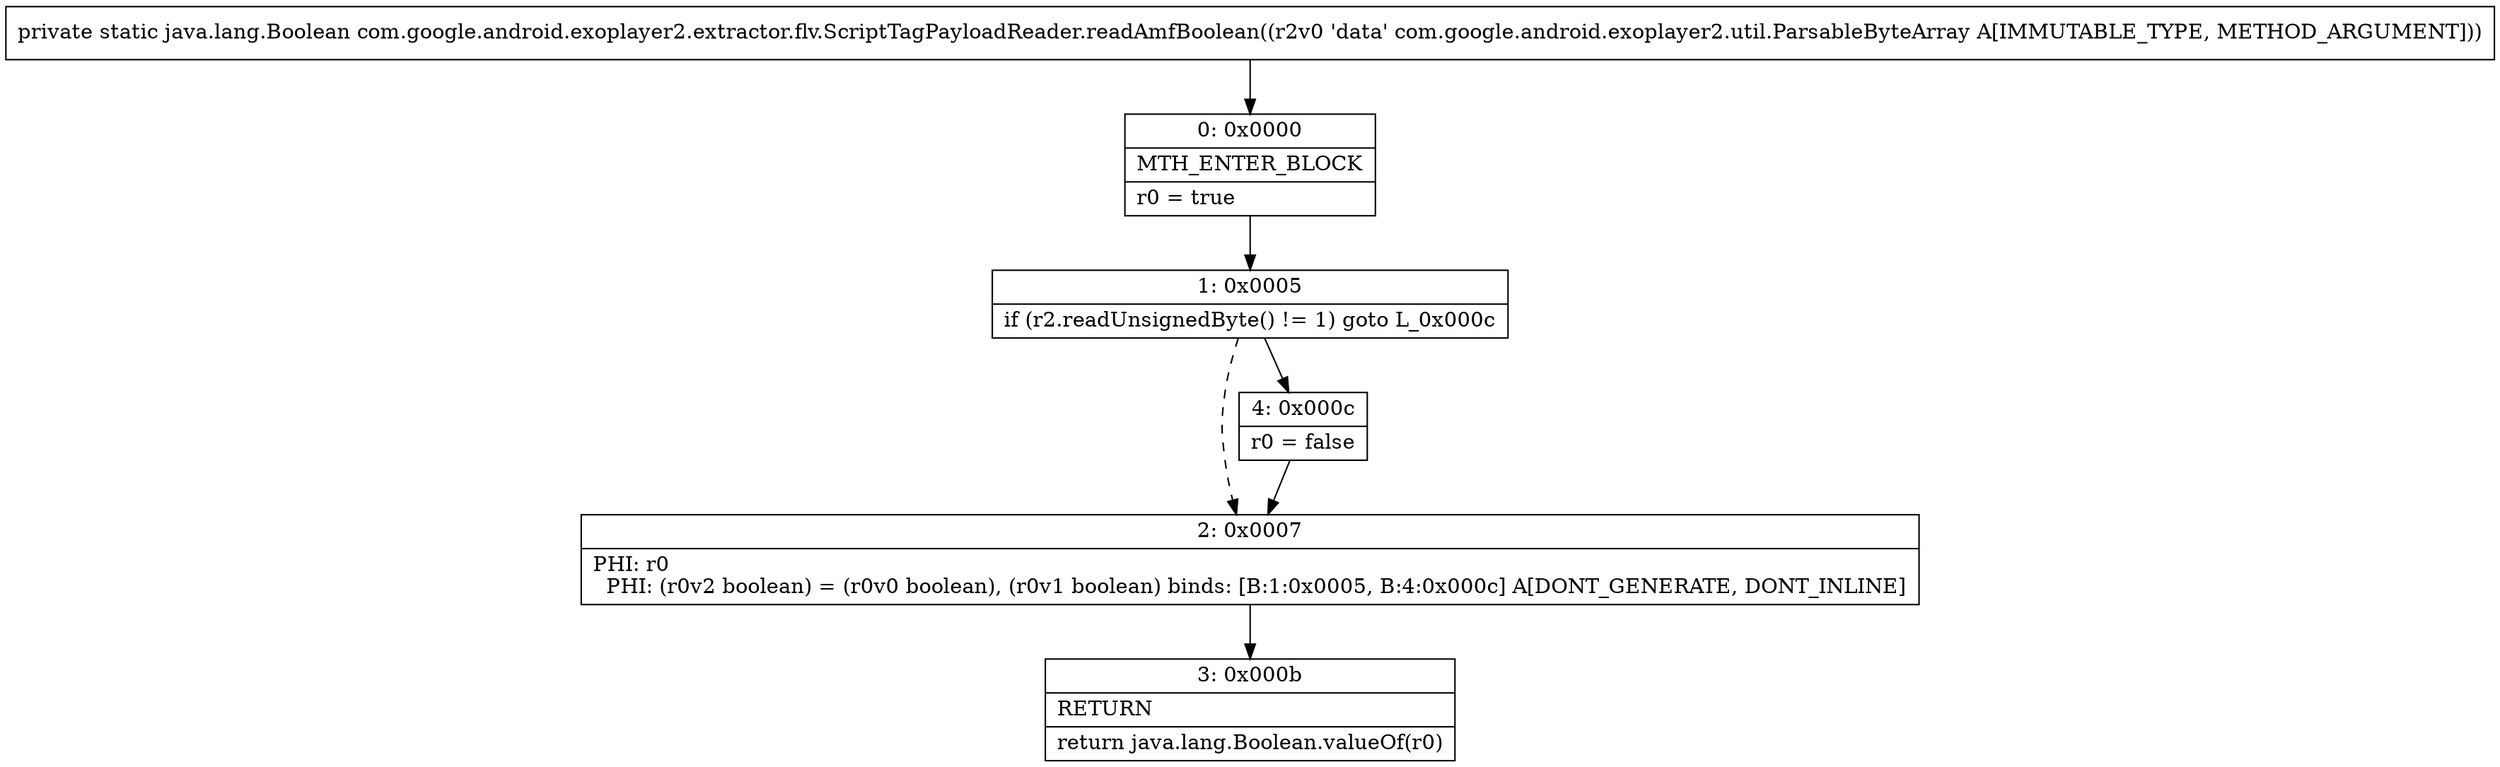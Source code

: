 digraph "CFG forcom.google.android.exoplayer2.extractor.flv.ScriptTagPayloadReader.readAmfBoolean(Lcom\/google\/android\/exoplayer2\/util\/ParsableByteArray;)Ljava\/lang\/Boolean;" {
Node_0 [shape=record,label="{0\:\ 0x0000|MTH_ENTER_BLOCK\l|r0 = true\l}"];
Node_1 [shape=record,label="{1\:\ 0x0005|if (r2.readUnsignedByte() != 1) goto L_0x000c\l}"];
Node_2 [shape=record,label="{2\:\ 0x0007|PHI: r0 \l  PHI: (r0v2 boolean) = (r0v0 boolean), (r0v1 boolean) binds: [B:1:0x0005, B:4:0x000c] A[DONT_GENERATE, DONT_INLINE]\l}"];
Node_3 [shape=record,label="{3\:\ 0x000b|RETURN\l|return java.lang.Boolean.valueOf(r0)\l}"];
Node_4 [shape=record,label="{4\:\ 0x000c|r0 = false\l}"];
MethodNode[shape=record,label="{private static java.lang.Boolean com.google.android.exoplayer2.extractor.flv.ScriptTagPayloadReader.readAmfBoolean((r2v0 'data' com.google.android.exoplayer2.util.ParsableByteArray A[IMMUTABLE_TYPE, METHOD_ARGUMENT])) }"];
MethodNode -> Node_0;
Node_0 -> Node_1;
Node_1 -> Node_2[style=dashed];
Node_1 -> Node_4;
Node_2 -> Node_3;
Node_4 -> Node_2;
}

